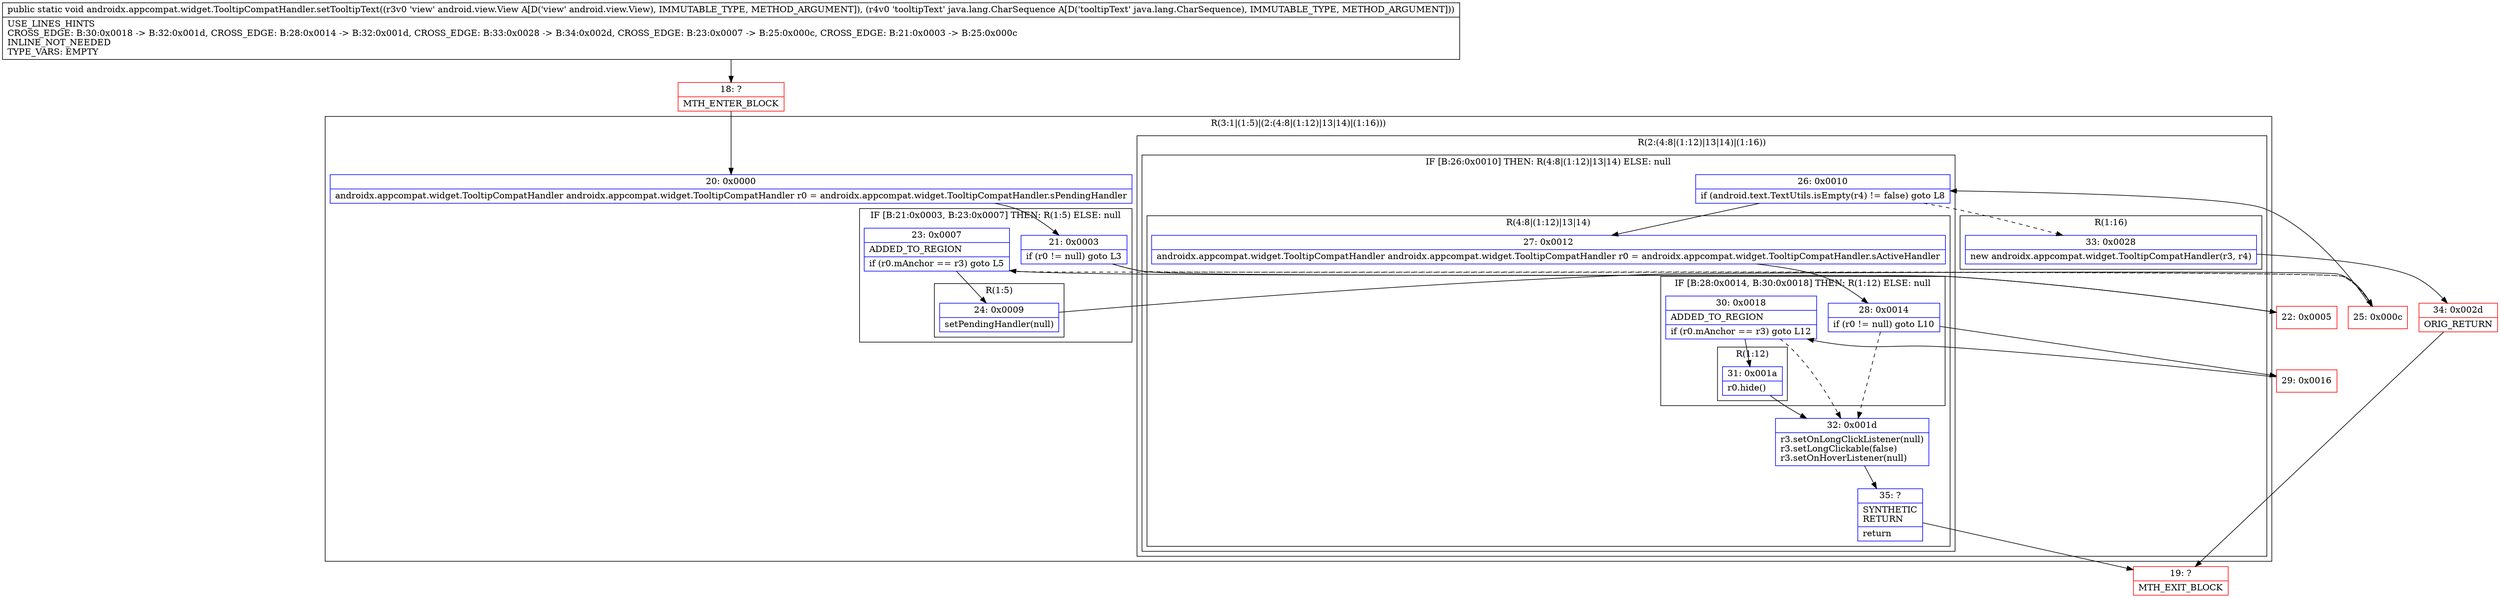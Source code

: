 digraph "CFG forandroidx.appcompat.widget.TooltipCompatHandler.setTooltipText(Landroid\/view\/View;Ljava\/lang\/CharSequence;)V" {
subgraph cluster_Region_1197656956 {
label = "R(3:1|(1:5)|(2:(4:8|(1:12)|13|14)|(1:16)))";
node [shape=record,color=blue];
Node_20 [shape=record,label="{20\:\ 0x0000|androidx.appcompat.widget.TooltipCompatHandler androidx.appcompat.widget.TooltipCompatHandler r0 = androidx.appcompat.widget.TooltipCompatHandler.sPendingHandler\l}"];
subgraph cluster_IfRegion_993744018 {
label = "IF [B:21:0x0003, B:23:0x0007] THEN: R(1:5) ELSE: null";
node [shape=record,color=blue];
Node_21 [shape=record,label="{21\:\ 0x0003|if (r0 != null) goto L3\l}"];
Node_23 [shape=record,label="{23\:\ 0x0007|ADDED_TO_REGION\l|if (r0.mAnchor == r3) goto L5\l}"];
subgraph cluster_Region_1117576850 {
label = "R(1:5)";
node [shape=record,color=blue];
Node_24 [shape=record,label="{24\:\ 0x0009|setPendingHandler(null)\l}"];
}
}
subgraph cluster_Region_1401840724 {
label = "R(2:(4:8|(1:12)|13|14)|(1:16))";
node [shape=record,color=blue];
subgraph cluster_IfRegion_88972815 {
label = "IF [B:26:0x0010] THEN: R(4:8|(1:12)|13|14) ELSE: null";
node [shape=record,color=blue];
Node_26 [shape=record,label="{26\:\ 0x0010|if (android.text.TextUtils.isEmpty(r4) != false) goto L8\l}"];
subgraph cluster_Region_42456253 {
label = "R(4:8|(1:12)|13|14)";
node [shape=record,color=blue];
Node_27 [shape=record,label="{27\:\ 0x0012|androidx.appcompat.widget.TooltipCompatHandler androidx.appcompat.widget.TooltipCompatHandler r0 = androidx.appcompat.widget.TooltipCompatHandler.sActiveHandler\l}"];
subgraph cluster_IfRegion_1608248724 {
label = "IF [B:28:0x0014, B:30:0x0018] THEN: R(1:12) ELSE: null";
node [shape=record,color=blue];
Node_28 [shape=record,label="{28\:\ 0x0014|if (r0 != null) goto L10\l}"];
Node_30 [shape=record,label="{30\:\ 0x0018|ADDED_TO_REGION\l|if (r0.mAnchor == r3) goto L12\l}"];
subgraph cluster_Region_238281784 {
label = "R(1:12)";
node [shape=record,color=blue];
Node_31 [shape=record,label="{31\:\ 0x001a|r0.hide()\l}"];
}
}
Node_32 [shape=record,label="{32\:\ 0x001d|r3.setOnLongClickListener(null)\lr3.setLongClickable(false)\lr3.setOnHoverListener(null)\l}"];
Node_35 [shape=record,label="{35\:\ ?|SYNTHETIC\lRETURN\l|return\l}"];
}
}
subgraph cluster_Region_349248355 {
label = "R(1:16)";
node [shape=record,color=blue];
Node_33 [shape=record,label="{33\:\ 0x0028|new androidx.appcompat.widget.TooltipCompatHandler(r3, r4)\l}"];
}
}
}
Node_18 [shape=record,color=red,label="{18\:\ ?|MTH_ENTER_BLOCK\l}"];
Node_22 [shape=record,color=red,label="{22\:\ 0x0005}"];
Node_25 [shape=record,color=red,label="{25\:\ 0x000c}"];
Node_29 [shape=record,color=red,label="{29\:\ 0x0016}"];
Node_19 [shape=record,color=red,label="{19\:\ ?|MTH_EXIT_BLOCK\l}"];
Node_34 [shape=record,color=red,label="{34\:\ 0x002d|ORIG_RETURN\l}"];
MethodNode[shape=record,label="{public static void androidx.appcompat.widget.TooltipCompatHandler.setTooltipText((r3v0 'view' android.view.View A[D('view' android.view.View), IMMUTABLE_TYPE, METHOD_ARGUMENT]), (r4v0 'tooltipText' java.lang.CharSequence A[D('tooltipText' java.lang.CharSequence), IMMUTABLE_TYPE, METHOD_ARGUMENT]))  | USE_LINES_HINTS\lCROSS_EDGE: B:30:0x0018 \-\> B:32:0x001d, CROSS_EDGE: B:28:0x0014 \-\> B:32:0x001d, CROSS_EDGE: B:33:0x0028 \-\> B:34:0x002d, CROSS_EDGE: B:23:0x0007 \-\> B:25:0x000c, CROSS_EDGE: B:21:0x0003 \-\> B:25:0x000c\lINLINE_NOT_NEEDED\lTYPE_VARS: EMPTY\l}"];
MethodNode -> Node_18;Node_20 -> Node_21;
Node_21 -> Node_22;
Node_21 -> Node_25[style=dashed];
Node_23 -> Node_24;
Node_23 -> Node_25[style=dashed];
Node_24 -> Node_25;
Node_26 -> Node_27;
Node_26 -> Node_33[style=dashed];
Node_27 -> Node_28;
Node_28 -> Node_29;
Node_28 -> Node_32[style=dashed];
Node_30 -> Node_31;
Node_30 -> Node_32[style=dashed];
Node_31 -> Node_32;
Node_32 -> Node_35;
Node_35 -> Node_19;
Node_33 -> Node_34;
Node_18 -> Node_20;
Node_22 -> Node_23;
Node_25 -> Node_26;
Node_29 -> Node_30;
Node_34 -> Node_19;
}

